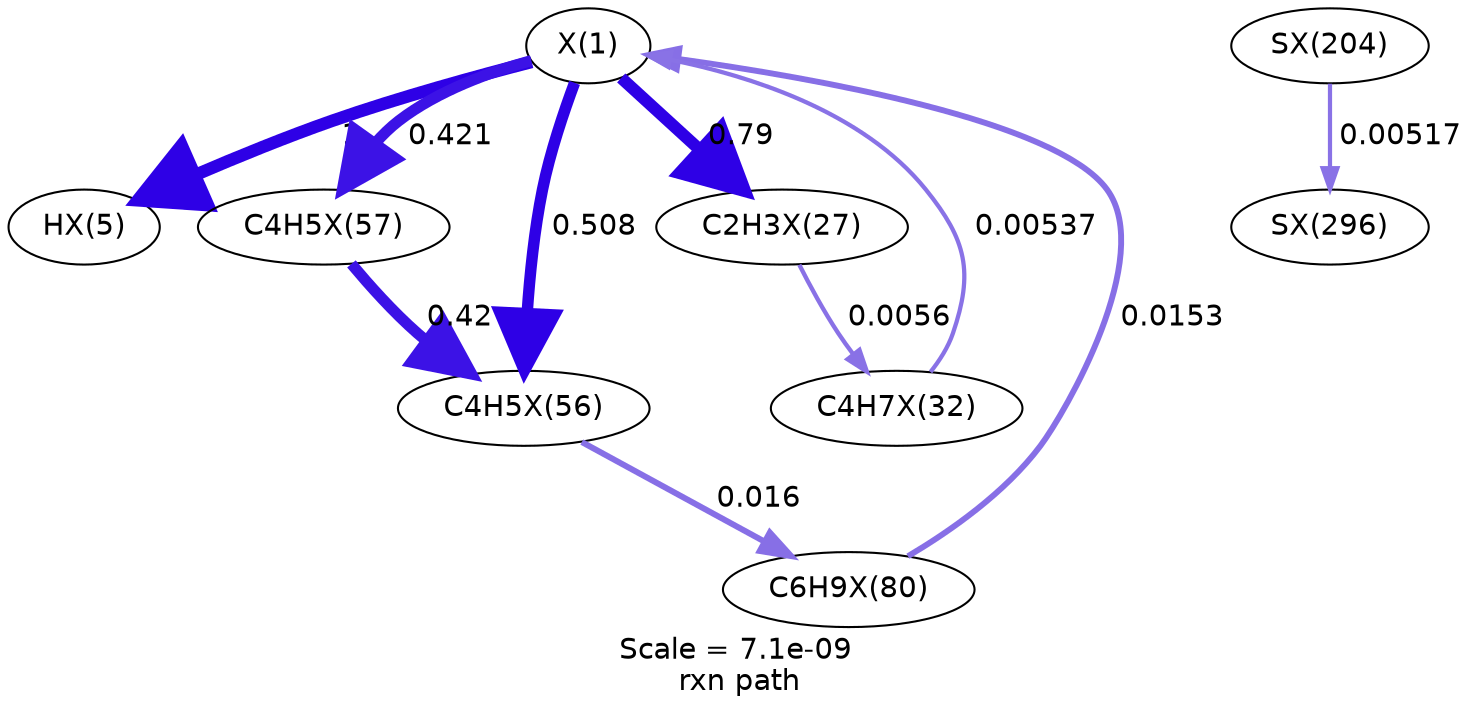 digraph reaction_paths {
center=1;
s33 -> s34[fontname="Helvetica", style="setlinewidth(6)", arrowsize=3, color="0.7, 1.5, 0.9"
, label=" 1"];
s33 -> s35[fontname="Helvetica", style="setlinewidth(5.82)", arrowsize=2.91, color="0.7, 1.29, 0.9"
, label=" 0.79"];
s33 -> s47[fontname="Helvetica", style="setlinewidth(5.35)", arrowsize=2.67, color="0.7, 0.921, 0.9"
, label=" 0.421"];
s33 -> s46[fontname="Helvetica", style="setlinewidth(5.49)", arrowsize=2.74, color="0.7, 1.01, 0.9"
, label=" 0.508"];
s54 -> s33[fontname="Helvetica", style="setlinewidth(2.84)", arrowsize=1.42, color="0.7, 0.515, 0.9"
, label=" 0.0153"];
s40 -> s33[fontname="Helvetica", style="setlinewidth(2.05)", arrowsize=1.03, color="0.7, 0.505, 0.9"
, label=" 0.00537"];
s35 -> s40[fontname="Helvetica", style="setlinewidth(2.09)", arrowsize=1.04, color="0.7, 0.506, 0.9"
, label=" 0.0056"];
s47 -> s46[fontname="Helvetica", style="setlinewidth(5.35)", arrowsize=2.67, color="0.7, 0.92, 0.9"
, label=" 0.42"];
s46 -> s54[fontname="Helvetica", style="setlinewidth(2.88)", arrowsize=1.44, color="0.7, 0.516, 0.9"
, label=" 0.016"];
s68 -> s75[fontname="Helvetica", style="setlinewidth(2.02)", arrowsize=1.01, color="0.7, 0.505, 0.9"
, label=" 0.00517"];
s33 [ fontname="Helvetica", label="X(1)"];
s34 [ fontname="Helvetica", label="HX(5)"];
s35 [ fontname="Helvetica", label="C2H3X(27)"];
s40 [ fontname="Helvetica", label="C4H7X(32)"];
s46 [ fontname="Helvetica", label="C4H5X(56)"];
s47 [ fontname="Helvetica", label="C4H5X(57)"];
s54 [ fontname="Helvetica", label="C6H9X(80)"];
s68 [ fontname="Helvetica", label="SX(204)"];
s75 [ fontname="Helvetica", label="SX(296)"];
 label = "Scale = 7.1e-09\l rxn path";
 fontname = "Helvetica";
}
